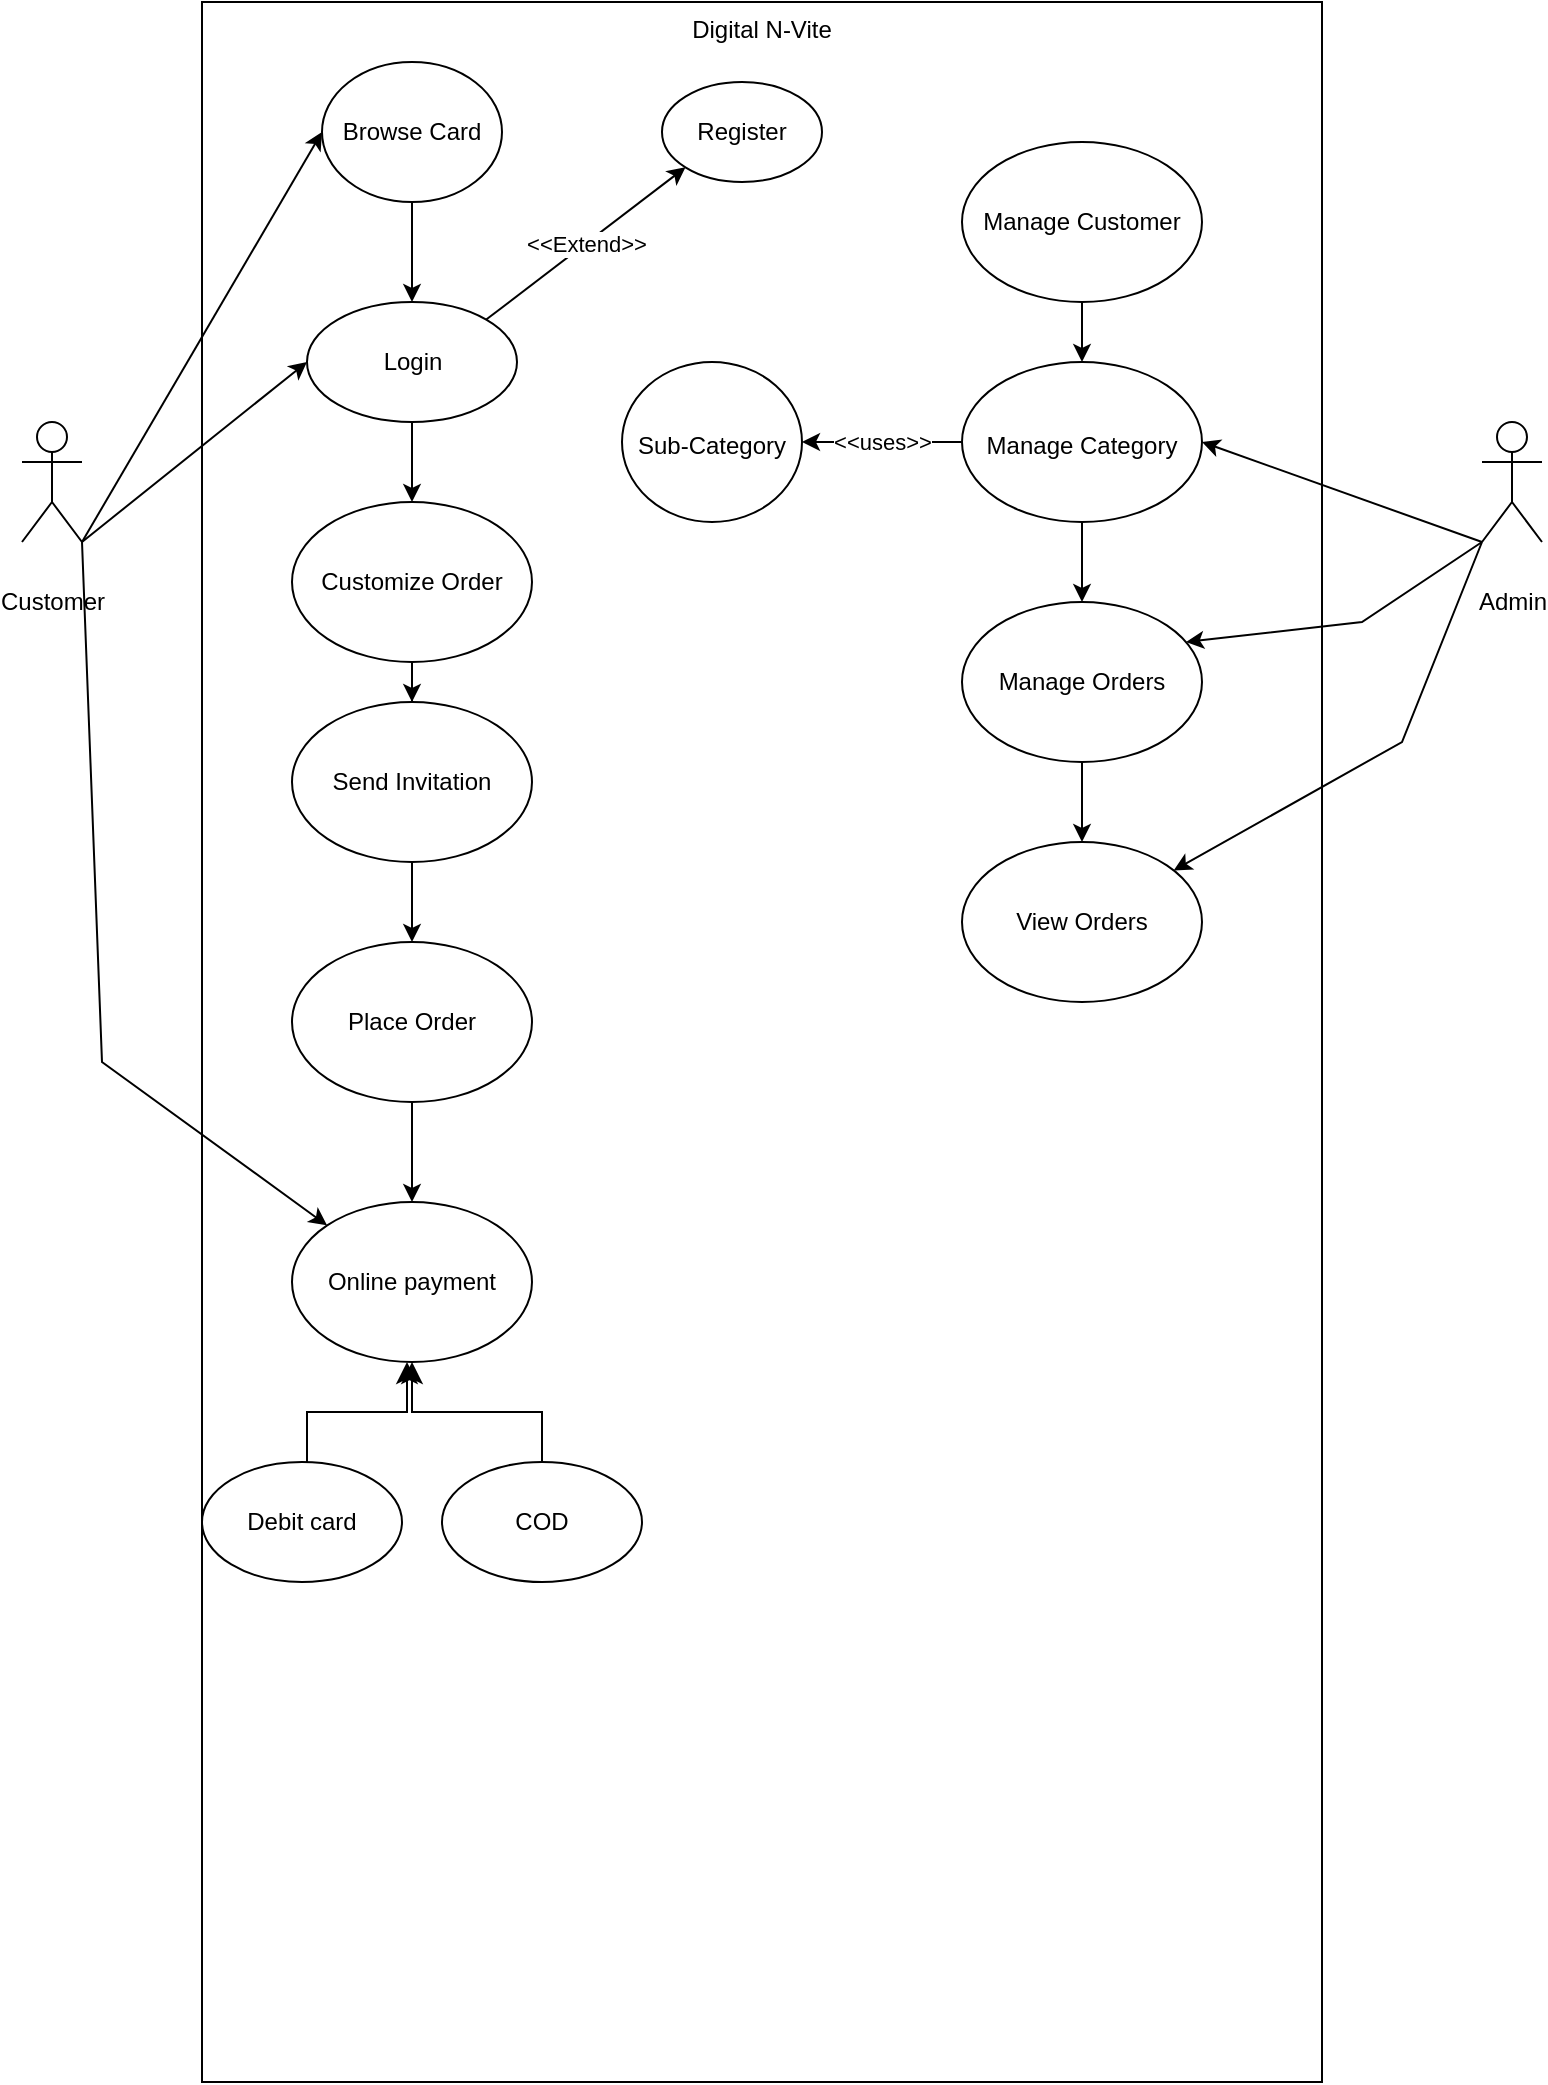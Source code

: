 <mxfile version="20.8.5" type="github"><diagram id="-QxohVQDlCznNOCWWQ3G" name="Page-1"><mxGraphModel dx="1194" dy="798" grid="1" gridSize="10" guides="1" tooltips="1" connect="1" arrows="1" fold="1" page="1" pageScale="1" pageWidth="827" pageHeight="1169" math="0" shadow="0"><root><mxCell id="0"/><mxCell id="1" parent="0"/><mxCell id="AnMN8UAfdDLze9cw-uUk-1" value="Digital N-Vite" style="rounded=0;whiteSpace=wrap;html=1;verticalAlign=top;" vertex="1" parent="1"><mxGeometry x="120" y="70" width="560" height="1040" as="geometry"/></mxCell><mxCell id="AnMN8UAfdDLze9cw-uUk-2" value="Customer" style="shape=umlActor;verticalLabelPosition=bottom;verticalAlign=middle;html=1;outlineConnect=0;" vertex="1" parent="1"><mxGeometry x="30" y="280" width="30" height="60" as="geometry"/></mxCell><mxCell id="AnMN8UAfdDLze9cw-uUk-3" value="Admin" style="shape=umlActor;verticalLabelPosition=bottom;verticalAlign=middle;html=1;outlineConnect=0;" vertex="1" parent="1"><mxGeometry x="760" y="280" width="30" height="60" as="geometry"/></mxCell><mxCell id="AnMN8UAfdDLze9cw-uUk-4" value="Register" style="ellipse;whiteSpace=wrap;html=1;" vertex="1" parent="1"><mxGeometry x="350" y="110" width="80" height="50" as="geometry"/></mxCell><mxCell id="AnMN8UAfdDLze9cw-uUk-68" value="" style="edgeStyle=orthogonalEdgeStyle;rounded=0;orthogonalLoop=1;jettySize=auto;html=1;" edge="1" parent="1" source="AnMN8UAfdDLze9cw-uUk-5" target="AnMN8UAfdDLze9cw-uUk-7"><mxGeometry relative="1" as="geometry"/></mxCell><mxCell id="AnMN8UAfdDLze9cw-uUk-5" value="Login" style="ellipse;whiteSpace=wrap;html=1;" vertex="1" parent="1"><mxGeometry x="172.5" y="220" width="105" height="60" as="geometry"/></mxCell><mxCell id="AnMN8UAfdDLze9cw-uUk-60" value="" style="edgeStyle=orthogonalEdgeStyle;rounded=0;orthogonalLoop=1;jettySize=auto;html=1;" edge="1" parent="1" source="AnMN8UAfdDLze9cw-uUk-7" target="AnMN8UAfdDLze9cw-uUk-18"><mxGeometry relative="1" as="geometry"/></mxCell><mxCell id="AnMN8UAfdDLze9cw-uUk-7" value="Customize Order" style="ellipse;whiteSpace=wrap;html=1;" vertex="1" parent="1"><mxGeometry x="165" y="320" width="120" height="80" as="geometry"/></mxCell><mxCell id="AnMN8UAfdDLze9cw-uUk-23" value="" style="edgeStyle=orthogonalEdgeStyle;rounded=0;orthogonalLoop=1;jettySize=auto;html=1;" edge="1" parent="1" source="AnMN8UAfdDLze9cw-uUk-8" target="AnMN8UAfdDLze9cw-uUk-9"><mxGeometry relative="1" as="geometry"/></mxCell><mxCell id="AnMN8UAfdDLze9cw-uUk-8" value="Manage Customer" style="ellipse;whiteSpace=wrap;html=1;" vertex="1" parent="1"><mxGeometry x="500" y="140" width="120" height="80" as="geometry"/></mxCell><mxCell id="AnMN8UAfdDLze9cw-uUk-24" value="" style="edgeStyle=orthogonalEdgeStyle;rounded=0;orthogonalLoop=1;jettySize=auto;html=1;" edge="1" parent="1" source="AnMN8UAfdDLze9cw-uUk-9" target="AnMN8UAfdDLze9cw-uUk-10"><mxGeometry relative="1" as="geometry"/></mxCell><mxCell id="AnMN8UAfdDLze9cw-uUk-64" value="&amp;lt;&amp;lt;uses&amp;gt;&amp;gt;" style="edgeStyle=orthogonalEdgeStyle;rounded=0;orthogonalLoop=1;jettySize=auto;html=1;" edge="1" parent="1" source="AnMN8UAfdDLze9cw-uUk-9" target="AnMN8UAfdDLze9cw-uUk-46"><mxGeometry relative="1" as="geometry"/></mxCell><mxCell id="AnMN8UAfdDLze9cw-uUk-9" value="Manage Category&lt;span style=&quot;color: rgb(0, 0, 0); font-size: medium; text-align: start;&quot;&gt;&lt;/span&gt;" style="ellipse;whiteSpace=wrap;html=1;" vertex="1" parent="1"><mxGeometry x="500" y="250" width="120" height="80" as="geometry"/></mxCell><mxCell id="AnMN8UAfdDLze9cw-uUk-25" value="" style="edgeStyle=orthogonalEdgeStyle;rounded=0;orthogonalLoop=1;jettySize=auto;html=1;" edge="1" parent="1" source="AnMN8UAfdDLze9cw-uUk-10" target="AnMN8UAfdDLze9cw-uUk-11"><mxGeometry relative="1" as="geometry"/></mxCell><mxCell id="AnMN8UAfdDLze9cw-uUk-10" value="Manage Orders" style="ellipse;whiteSpace=wrap;html=1;" vertex="1" parent="1"><mxGeometry x="500" y="370" width="120" height="80" as="geometry"/></mxCell><mxCell id="AnMN8UAfdDLze9cw-uUk-11" value="View Orders" style="ellipse;whiteSpace=wrap;html=1;" vertex="1" parent="1"><mxGeometry x="500" y="490" width="120" height="80" as="geometry"/></mxCell><mxCell id="AnMN8UAfdDLze9cw-uUk-59" value="" style="edgeStyle=orthogonalEdgeStyle;rounded=0;orthogonalLoop=1;jettySize=auto;html=1;" edge="1" parent="1" source="AnMN8UAfdDLze9cw-uUk-18" target="AnMN8UAfdDLze9cw-uUk-19"><mxGeometry relative="1" as="geometry"/></mxCell><mxCell id="AnMN8UAfdDLze9cw-uUk-18" value="Send Invitation" style="ellipse;whiteSpace=wrap;html=1;" vertex="1" parent="1"><mxGeometry x="165" y="420" width="120" height="80" as="geometry"/></mxCell><mxCell id="AnMN8UAfdDLze9cw-uUk-63" value="" style="edgeStyle=orthogonalEdgeStyle;rounded=0;orthogonalLoop=1;jettySize=auto;html=1;" edge="1" parent="1" source="AnMN8UAfdDLze9cw-uUk-19" target="AnMN8UAfdDLze9cw-uUk-47"><mxGeometry relative="1" as="geometry"/></mxCell><mxCell id="AnMN8UAfdDLze9cw-uUk-19" value="Place Order" style="ellipse;whiteSpace=wrap;html=1;" vertex="1" parent="1"><mxGeometry x="165" y="540" width="120" height="80" as="geometry"/></mxCell><mxCell id="AnMN8UAfdDLze9cw-uUk-29" value="" style="endArrow=classic;html=1;rounded=0;entryX=0;entryY=0.5;entryDx=0;entryDy=0;" edge="1" parent="1" target="AnMN8UAfdDLze9cw-uUk-6"><mxGeometry relative="1" as="geometry"><mxPoint x="60" y="340" as="sourcePoint"/><mxPoint x="180" y="369" as="targetPoint"/></mxGeometry></mxCell><mxCell id="AnMN8UAfdDLze9cw-uUk-32" value="" style="endArrow=classic;html=1;rounded=0;entryX=0;entryY=0.5;entryDx=0;entryDy=0;" edge="1" parent="1" target="AnMN8UAfdDLze9cw-uUk-5"><mxGeometry width="50" height="50" relative="1" as="geometry"><mxPoint x="60" y="340" as="sourcePoint"/><mxPoint x="380" y="370" as="targetPoint"/></mxGeometry></mxCell><mxCell id="AnMN8UAfdDLze9cw-uUk-41" value="" style="endArrow=classic;html=1;rounded=0;" edge="1" parent="1" target="AnMN8UAfdDLze9cw-uUk-11"><mxGeometry width="50" height="50" relative="1" as="geometry"><mxPoint x="760" y="340" as="sourcePoint"/><mxPoint x="380" y="370" as="targetPoint"/><Array as="points"><mxPoint x="720" y="440"/></Array></mxGeometry></mxCell><mxCell id="AnMN8UAfdDLze9cw-uUk-42" value="" style="endArrow=classic;html=1;rounded=0;entryX=0.933;entryY=0.25;entryDx=0;entryDy=0;entryPerimeter=0;" edge="1" parent="1" target="AnMN8UAfdDLze9cw-uUk-10"><mxGeometry width="50" height="50" relative="1" as="geometry"><mxPoint x="760" y="340" as="sourcePoint"/><mxPoint x="380" y="370" as="targetPoint"/><Array as="points"><mxPoint x="700" y="380"/></Array></mxGeometry></mxCell><mxCell id="AnMN8UAfdDLze9cw-uUk-43" value="" style="endArrow=classic;html=1;rounded=0;entryX=1;entryY=0.5;entryDx=0;entryDy=0;" edge="1" parent="1" target="AnMN8UAfdDLze9cw-uUk-9"><mxGeometry width="50" height="50" relative="1" as="geometry"><mxPoint x="760" y="340" as="sourcePoint"/><mxPoint x="380" y="370" as="targetPoint"/></mxGeometry></mxCell><mxCell id="AnMN8UAfdDLze9cw-uUk-46" value="Sub-Category&lt;span style=&quot;color: rgb(0, 0, 0); font-size: medium; text-align: start;&quot;&gt;&lt;/span&gt;" style="ellipse;whiteSpace=wrap;html=1;" vertex="1" parent="1"><mxGeometry x="330" y="250" width="90" height="80" as="geometry"/></mxCell><mxCell id="AnMN8UAfdDLze9cw-uUk-47" value="Online payment" style="ellipse;whiteSpace=wrap;html=1;" vertex="1" parent="1"><mxGeometry x="165" y="670" width="120" height="80" as="geometry"/></mxCell><mxCell id="AnMN8UAfdDLze9cw-uUk-48" value="COD" style="ellipse;whiteSpace=wrap;html=1;" vertex="1" parent="1"><mxGeometry x="240" y="800" width="100" height="60" as="geometry"/></mxCell><mxCell id="AnMN8UAfdDLze9cw-uUk-49" value="" style="endArrow=classic;html=1;rounded=0;entryX=0;entryY=0;entryDx=0;entryDy=0;" edge="1" parent="1" target="AnMN8UAfdDLze9cw-uUk-47"><mxGeometry width="50" height="50" relative="1" as="geometry"><mxPoint x="60" y="340" as="sourcePoint"/><mxPoint x="380" y="420" as="targetPoint"/><Array as="points"><mxPoint x="70" y="600"/></Array></mxGeometry></mxCell><mxCell id="AnMN8UAfdDLze9cw-uUk-50" value="Debit card" style="ellipse;whiteSpace=wrap;html=1;" vertex="1" parent="1"><mxGeometry x="120" y="800" width="100" height="60" as="geometry"/></mxCell><mxCell id="AnMN8UAfdDLze9cw-uUk-66" value="" style="edgeStyle=orthogonalEdgeStyle;rounded=0;orthogonalLoop=1;jettySize=auto;html=1;" edge="1" parent="1" source="AnMN8UAfdDLze9cw-uUk-6" target="AnMN8UAfdDLze9cw-uUk-5"><mxGeometry relative="1" as="geometry"/></mxCell><mxCell id="AnMN8UAfdDLze9cw-uUk-6" value="Browse Card" style="ellipse;whiteSpace=wrap;html=1;" vertex="1" parent="1"><mxGeometry x="180" y="100" width="90" height="70" as="geometry"/></mxCell><mxCell id="AnMN8UAfdDLze9cw-uUk-67" value="&amp;lt;&amp;lt;Extend&amp;gt;&amp;gt;" style="endArrow=classic;html=1;rounded=0;entryX=0;entryY=1;entryDx=0;entryDy=0;exitX=1;exitY=0;exitDx=0;exitDy=0;" edge="1" parent="1" source="AnMN8UAfdDLze9cw-uUk-5" target="AnMN8UAfdDLze9cw-uUk-4"><mxGeometry width="50" height="50" relative="1" as="geometry"><mxPoint x="250" y="230" as="sourcePoint"/><mxPoint x="300" y="180" as="targetPoint"/></mxGeometry></mxCell><mxCell id="AnMN8UAfdDLze9cw-uUk-70" value="" style="edgeStyle=elbowEdgeStyle;elbow=vertical;endArrow=classic;html=1;curved=0;rounded=0;endSize=8;startSize=8;" edge="1" parent="1"><mxGeometry width="50" height="50" relative="1" as="geometry"><mxPoint x="172.5" y="800" as="sourcePoint"/><mxPoint x="222.5" y="750" as="targetPoint"/></mxGeometry></mxCell><mxCell id="AnMN8UAfdDLze9cw-uUk-71" value="" style="edgeStyle=orthogonalEdgeStyle;elbow=vertical;endArrow=classic;html=1;rounded=0;endSize=8;startSize=8;exitX=0.5;exitY=0;exitDx=0;exitDy=0;entryX=0.5;entryY=1;entryDx=0;entryDy=0;" edge="1" parent="1" source="AnMN8UAfdDLze9cw-uUk-48" target="AnMN8UAfdDLze9cw-uUk-47"><mxGeometry width="50" height="50" relative="1" as="geometry"><mxPoint x="390" y="730" as="sourcePoint"/><mxPoint x="440" y="680" as="targetPoint"/></mxGeometry></mxCell></root></mxGraphModel></diagram></mxfile>